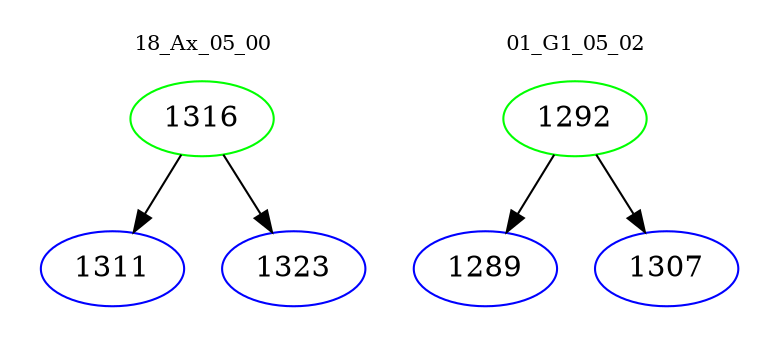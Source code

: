 digraph{
subgraph cluster_0 {
color = white
label = "18_Ax_05_00";
fontsize=10;
T0_1316 [label="1316", color="green"]
T0_1316 -> T0_1311 [color="black"]
T0_1311 [label="1311", color="blue"]
T0_1316 -> T0_1323 [color="black"]
T0_1323 [label="1323", color="blue"]
}
subgraph cluster_1 {
color = white
label = "01_G1_05_02";
fontsize=10;
T1_1292 [label="1292", color="green"]
T1_1292 -> T1_1289 [color="black"]
T1_1289 [label="1289", color="blue"]
T1_1292 -> T1_1307 [color="black"]
T1_1307 [label="1307", color="blue"]
}
}
